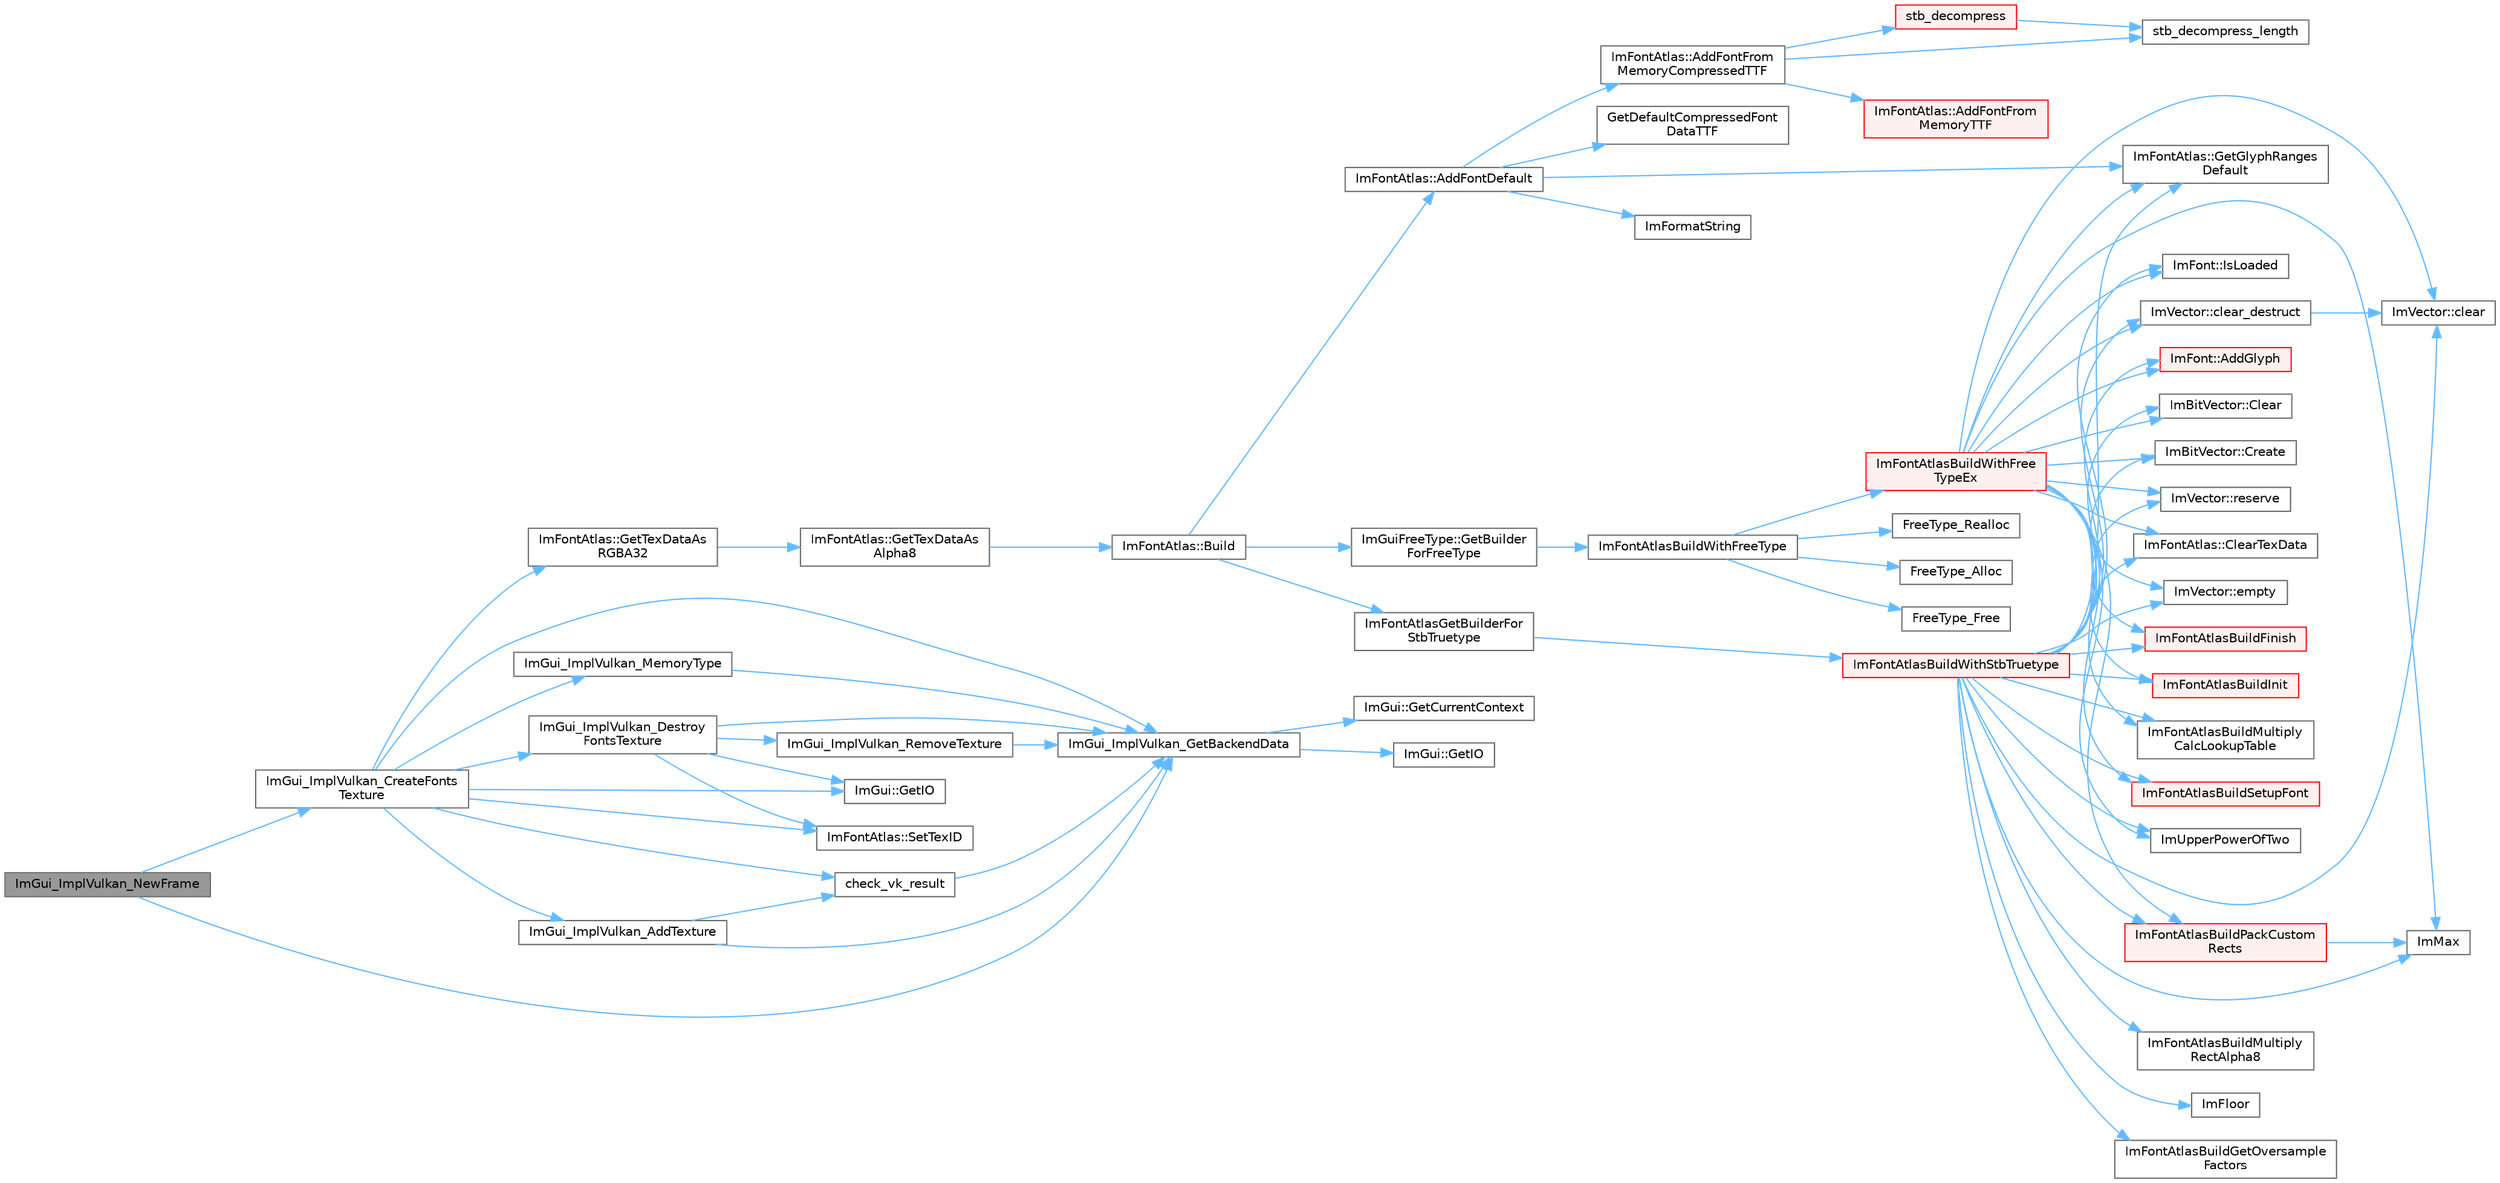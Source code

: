 digraph "ImGui_ImplVulkan_NewFrame"
{
 // LATEX_PDF_SIZE
  bgcolor="transparent";
  edge [fontname=Helvetica,fontsize=10,labelfontname=Helvetica,labelfontsize=10];
  node [fontname=Helvetica,fontsize=10,shape=box,height=0.2,width=0.4];
  rankdir="LR";
  Node1 [id="Node000001",label="ImGui_ImplVulkan_NewFrame",height=0.2,width=0.4,color="gray40", fillcolor="grey60", style="filled", fontcolor="black",tooltip=" "];
  Node1 -> Node2 [id="edge1_Node000001_Node000002",color="steelblue1",style="solid",tooltip=" "];
  Node2 [id="Node000002",label="ImGui_ImplVulkan_CreateFonts\lTexture",height=0.2,width=0.4,color="grey40", fillcolor="white", style="filled",URL="$imgui__impl__vulkan_8cpp.html#a1c82e91ac58260f067208117773c5426",tooltip=" "];
  Node2 -> Node3 [id="edge2_Node000002_Node000003",color="steelblue1",style="solid",tooltip=" "];
  Node3 [id="Node000003",label="check_vk_result",height=0.2,width=0.4,color="grey40", fillcolor="white", style="filled",URL="$imgui__impl__vulkan_8cpp.html#a1ea6c63eab2860beea5e3c89c1afbbc1",tooltip=" "];
  Node3 -> Node4 [id="edge3_Node000003_Node000004",color="steelblue1",style="solid",tooltip=" "];
  Node4 [id="Node000004",label="ImGui_ImplVulkan_GetBackendData",height=0.2,width=0.4,color="grey40", fillcolor="white", style="filled",URL="$imgui__impl__vulkan_8cpp.html#a0fb93ffd0b4ff71a58e6c08f654fb26d",tooltip=" "];
  Node4 -> Node5 [id="edge4_Node000004_Node000005",color="steelblue1",style="solid",tooltip=" "];
  Node5 [id="Node000005",label="ImGui::GetCurrentContext",height=0.2,width=0.4,color="grey40", fillcolor="white", style="filled",URL="$namespace_im_gui.html#af557a6de5538099a0f6047eb994bbf42",tooltip=" "];
  Node4 -> Node6 [id="edge5_Node000004_Node000006",color="steelblue1",style="solid",tooltip=" "];
  Node6 [id="Node000006",label="ImGui::GetIO",height=0.2,width=0.4,color="grey40", fillcolor="white", style="filled",URL="$namespace_im_gui.html#a7dea7d0530868f078324f14a308f0c3c",tooltip=" "];
  Node2 -> Node7 [id="edge6_Node000002_Node000007",color="steelblue1",style="solid",tooltip=" "];
  Node7 [id="Node000007",label="ImGui::GetIO",height=0.2,width=0.4,color="grey40", fillcolor="white", style="filled",URL="$namespace_im_gui.html#a3179e560812f878f3961ce803a5d9302",tooltip=" "];
  Node2 -> Node8 [id="edge7_Node000002_Node000008",color="steelblue1",style="solid",tooltip=" "];
  Node8 [id="Node000008",label="ImFontAtlas::GetTexDataAs\lRGBA32",height=0.2,width=0.4,color="grey40", fillcolor="white", style="filled",URL="$struct_im_font_atlas.html#a8abb0c4e67ebb38249d4df71218c4eec",tooltip=" "];
  Node8 -> Node9 [id="edge8_Node000008_Node000009",color="steelblue1",style="solid",tooltip=" "];
  Node9 [id="Node000009",label="ImFontAtlas::GetTexDataAs\lAlpha8",height=0.2,width=0.4,color="grey40", fillcolor="white", style="filled",URL="$struct_im_font_atlas.html#aeff1a1044a1ab68d8f27bb2819cd9f44",tooltip=" "];
  Node9 -> Node10 [id="edge9_Node000009_Node000010",color="steelblue1",style="solid",tooltip=" "];
  Node10 [id="Node000010",label="ImFontAtlas::Build",height=0.2,width=0.4,color="grey40", fillcolor="white", style="filled",URL="$struct_im_font_atlas.html#a81e39e30dffa4dd7e458a53297451e27",tooltip=" "];
  Node10 -> Node11 [id="edge10_Node000010_Node000011",color="steelblue1",style="solid",tooltip=" "];
  Node11 [id="Node000011",label="ImFontAtlas::AddFontDefault",height=0.2,width=0.4,color="grey40", fillcolor="white", style="filled",URL="$struct_im_font_atlas.html#a9d2b4a94579bf603a0d2662cd8348cbd",tooltip=" "];
  Node11 -> Node12 [id="edge11_Node000011_Node000012",color="steelblue1",style="solid",tooltip=" "];
  Node12 [id="Node000012",label="ImFontAtlas::AddFontFrom\lMemoryCompressedTTF",height=0.2,width=0.4,color="grey40", fillcolor="white", style="filled",URL="$struct_im_font_atlas.html#a478ffa07777bf990ade02889e15a21ab",tooltip=" "];
  Node12 -> Node13 [id="edge12_Node000012_Node000013",color="steelblue1",style="solid",tooltip=" "];
  Node13 [id="Node000013",label="ImFontAtlas::AddFontFrom\lMemoryTTF",height=0.2,width=0.4,color="red", fillcolor="#FFF0F0", style="filled",URL="$struct_im_font_atlas.html#a95eec9b791e9c509180030f8176406ff",tooltip=" "];
  Node12 -> Node18 [id="edge13_Node000012_Node000018",color="steelblue1",style="solid",tooltip=" "];
  Node18 [id="Node000018",label="stb_decompress",height=0.2,width=0.4,color="red", fillcolor="#FFF0F0", style="filled",URL="$imgui__draw_8cpp.html#a23f899d930c93d351569ee83cf920570",tooltip=" "];
  Node18 -> Node20 [id="edge14_Node000018_Node000020",color="steelblue1",style="solid",tooltip=" "];
  Node20 [id="Node000020",label="stb_decompress_length",height=0.2,width=0.4,color="grey40", fillcolor="white", style="filled",URL="$imgui__draw_8cpp.html#a5a5301def23b33e2156ac79a8b65c69b",tooltip=" "];
  Node12 -> Node20 [id="edge15_Node000012_Node000020",color="steelblue1",style="solid",tooltip=" "];
  Node11 -> Node24 [id="edge16_Node000011_Node000024",color="steelblue1",style="solid",tooltip=" "];
  Node24 [id="Node000024",label="GetDefaultCompressedFont\lDataTTF",height=0.2,width=0.4,color="grey40", fillcolor="white", style="filled",URL="$imgui__draw_8cpp.html#abc3b462ef2c5ef511d4f7231e3d9b853",tooltip=" "];
  Node11 -> Node25 [id="edge17_Node000011_Node000025",color="steelblue1",style="solid",tooltip=" "];
  Node25 [id="Node000025",label="ImFontAtlas::GetGlyphRanges\lDefault",height=0.2,width=0.4,color="grey40", fillcolor="white", style="filled",URL="$struct_im_font_atlas.html#adec0df140eb1dc01c2a22a5253d62820",tooltip=" "];
  Node11 -> Node26 [id="edge18_Node000011_Node000026",color="steelblue1",style="solid",tooltip=" "];
  Node26 [id="Node000026",label="ImFormatString",height=0.2,width=0.4,color="grey40", fillcolor="white", style="filled",URL="$imgui_8cpp.html#a75ccaf7d676b1f567ba888ae42ac3809",tooltip=" "];
  Node10 -> Node27 [id="edge19_Node000010_Node000027",color="steelblue1",style="solid",tooltip=" "];
  Node27 [id="Node000027",label="ImGuiFreeType::GetBuilder\lForFreeType",height=0.2,width=0.4,color="grey40", fillcolor="white", style="filled",URL="$namespace_im_gui_free_type.html#ad0ba08f92f212ec5da9dd7a2872e0ae3",tooltip=" "];
  Node27 -> Node28 [id="edge20_Node000027_Node000028",color="steelblue1",style="solid",tooltip=" "];
  Node28 [id="Node000028",label="ImFontAtlasBuildWithFreeType",height=0.2,width=0.4,color="grey40", fillcolor="white", style="filled",URL="$imgui__freetype_8cpp.html#a59c51a543162f6d8a70c66e526f2f5fe",tooltip=" "];
  Node28 -> Node29 [id="edge21_Node000028_Node000029",color="steelblue1",style="solid",tooltip=" "];
  Node29 [id="Node000029",label="FreeType_Alloc",height=0.2,width=0.4,color="grey40", fillcolor="white", style="filled",URL="$imgui__freetype_8cpp.html#a6a98733a4a93bb0b2a6cc6c1d1c0637c",tooltip=" "];
  Node28 -> Node30 [id="edge22_Node000028_Node000030",color="steelblue1",style="solid",tooltip=" "];
  Node30 [id="Node000030",label="FreeType_Free",height=0.2,width=0.4,color="grey40", fillcolor="white", style="filled",URL="$imgui__freetype_8cpp.html#abc3aa644b842c8087c6a785b59fcf5e6",tooltip=" "];
  Node28 -> Node31 [id="edge23_Node000028_Node000031",color="steelblue1",style="solid",tooltip=" "];
  Node31 [id="Node000031",label="FreeType_Realloc",height=0.2,width=0.4,color="grey40", fillcolor="white", style="filled",URL="$imgui__freetype_8cpp.html#afb83eb710c8c6c48c842184d2b43bd72",tooltip=" "];
  Node28 -> Node32 [id="edge24_Node000028_Node000032",color="steelblue1",style="solid",tooltip=" "];
  Node32 [id="Node000032",label="ImFontAtlasBuildWithFree\lTypeEx",height=0.2,width=0.4,color="red", fillcolor="#FFF0F0", style="filled",URL="$imgui__freetype_8cpp.html#af965b039f4cb8ad8bcdc5a1981ac5d81",tooltip=" "];
  Node32 -> Node33 [id="edge25_Node000032_Node000033",color="steelblue1",style="solid",tooltip=" "];
  Node33 [id="Node000033",label="ImFont::AddGlyph",height=0.2,width=0.4,color="red", fillcolor="#FFF0F0", style="filled",URL="$struct_im_font.html#a1badad96fa8d41b4754fc7bdb826e6b2",tooltip=" "];
  Node32 -> Node37 [id="edge26_Node000032_Node000037",color="steelblue1",style="solid",tooltip=" "];
  Node37 [id="Node000037",label="ImBitVector::Clear",height=0.2,width=0.4,color="grey40", fillcolor="white", style="filled",URL="$struct_im_bit_vector.html#a6486ac9a357400a42af07909f937a659",tooltip=" "];
  Node32 -> Node38 [id="edge27_Node000032_Node000038",color="steelblue1",style="solid",tooltip=" "];
  Node38 [id="Node000038",label="ImVector::clear",height=0.2,width=0.4,color="grey40", fillcolor="white", style="filled",URL="$struct_im_vector.html#ae2d401b4ec5f1113cdb8edb5a61a38f7",tooltip=" "];
  Node32 -> Node39 [id="edge28_Node000032_Node000039",color="steelblue1",style="solid",tooltip=" "];
  Node39 [id="Node000039",label="ImVector::clear_destruct",height=0.2,width=0.4,color="grey40", fillcolor="white", style="filled",URL="$struct_im_vector.html#ac1ed34eac753156e87e8a92f78dbbe3f",tooltip=" "];
  Node39 -> Node38 [id="edge29_Node000039_Node000038",color="steelblue1",style="solid",tooltip=" "];
  Node32 -> Node15 [id="edge30_Node000032_Node000015",color="steelblue1",style="solid",tooltip=" "];
  Node15 [id="Node000015",label="ImFontAtlas::ClearTexData",height=0.2,width=0.4,color="grey40", fillcolor="white", style="filled",URL="$struct_im_font_atlas.html#a3ede4bd513bec044c77ac392ad9c6e86",tooltip=" "];
  Node32 -> Node40 [id="edge31_Node000032_Node000040",color="steelblue1",style="solid",tooltip=" "];
  Node40 [id="Node000040",label="ImBitVector::Create",height=0.2,width=0.4,color="grey40", fillcolor="white", style="filled",URL="$struct_im_bit_vector.html#a2e25a0809000ad27bfc3fb89f3d04829",tooltip=" "];
  Node32 -> Node41 [id="edge32_Node000032_Node000041",color="steelblue1",style="solid",tooltip=" "];
  Node41 [id="Node000041",label="ImVector::empty",height=0.2,width=0.4,color="grey40", fillcolor="white", style="filled",URL="$struct_im_vector.html#aa53e48a5272f4bad1099368769514ff1",tooltip=" "];
  Node32 -> Node25 [id="edge33_Node000032_Node000025",color="steelblue1",style="solid",tooltip=" "];
  Node32 -> Node43 [id="edge34_Node000032_Node000043",color="steelblue1",style="solid",tooltip=" "];
  Node43 [id="Node000043",label="ImFontAtlasBuildFinish",height=0.2,width=0.4,color="red", fillcolor="#FFF0F0", style="filled",URL="$imgui__draw_8cpp.html#adbf0ee92b3ac86e30b9e81f552d15d37",tooltip=" "];
  Node32 -> Node57 [id="edge35_Node000032_Node000057",color="steelblue1",style="solid",tooltip=" "];
  Node57 [id="Node000057",label="ImFontAtlasBuildInit",height=0.2,width=0.4,color="red", fillcolor="#FFF0F0", style="filled",URL="$imgui__draw_8cpp.html#ac050ff181df43cec0b63d834b6039c3f",tooltip=" "];
  Node32 -> Node59 [id="edge36_Node000032_Node000059",color="steelblue1",style="solid",tooltip=" "];
  Node59 [id="Node000059",label="ImFontAtlasBuildMultiply\lCalcLookupTable",height=0.2,width=0.4,color="grey40", fillcolor="white", style="filled",URL="$imgui__draw_8cpp.html#a8d5f3a053aae34ac7b93e39cb9096d06",tooltip=" "];
  Node32 -> Node60 [id="edge37_Node000032_Node000060",color="steelblue1",style="solid",tooltip=" "];
  Node60 [id="Node000060",label="ImFontAtlasBuildPackCustom\lRects",height=0.2,width=0.4,color="red", fillcolor="#FFF0F0", style="filled",URL="$imgui__draw_8cpp.html#add0fcd1708ca3540688d8277fc01bf3f",tooltip=" "];
  Node60 -> Node49 [id="edge38_Node000060_Node000049",color="steelblue1",style="solid",tooltip=" "];
  Node49 [id="Node000049",label="ImMax",height=0.2,width=0.4,color="grey40", fillcolor="white", style="filled",URL="$imgui__internal_8h.html#a7667efd95147d0422f140917c71a9226",tooltip=" "];
  Node32 -> Node66 [id="edge39_Node000032_Node000066",color="steelblue1",style="solid",tooltip=" "];
  Node66 [id="Node000066",label="ImFontAtlasBuildSetupFont",height=0.2,width=0.4,color="red", fillcolor="#FFF0F0", style="filled",URL="$imgui__draw_8cpp.html#a4bea0932904c84de73237df3f1f76bdd",tooltip=" "];
  Node32 -> Node49 [id="edge40_Node000032_Node000049",color="steelblue1",style="solid",tooltip=" "];
  Node32 -> Node68 [id="edge41_Node000032_Node000068",color="steelblue1",style="solid",tooltip=" "];
  Node68 [id="Node000068",label="ImUpperPowerOfTwo",height=0.2,width=0.4,color="grey40", fillcolor="white", style="filled",URL="$imgui__internal_8h.html#adae096c61c812293ec61ac541c146674",tooltip=" "];
  Node32 -> Node69 [id="edge42_Node000032_Node000069",color="steelblue1",style="solid",tooltip=" "];
  Node69 [id="Node000069",label="ImFont::IsLoaded",height=0.2,width=0.4,color="grey40", fillcolor="white", style="filled",URL="$struct_im_font.html#a97dafa61cc94e84be396d69b0d42b1ce",tooltip=" "];
  Node32 -> Node63 [id="edge43_Node000032_Node000063",color="steelblue1",style="solid",tooltip=" "];
  Node63 [id="Node000063",label="ImVector::reserve",height=0.2,width=0.4,color="grey40", fillcolor="white", style="filled",URL="$struct_im_vector.html#a0f14f5736c3372157856eebb67123b75",tooltip=" "];
  Node10 -> Node75 [id="edge44_Node000010_Node000075",color="steelblue1",style="solid",tooltip=" "];
  Node75 [id="Node000075",label="ImFontAtlasGetBuilderFor\lStbTruetype",height=0.2,width=0.4,color="grey40", fillcolor="white", style="filled",URL="$imgui__draw_8cpp.html#a4c276d0224ef420d570c9485c4c76a19",tooltip=" "];
  Node75 -> Node76 [id="edge45_Node000075_Node000076",color="steelblue1",style="solid",tooltip=" "];
  Node76 [id="Node000076",label="ImFontAtlasBuildWithStbTruetype",height=0.2,width=0.4,color="red", fillcolor="#FFF0F0", style="filled",URL="$imgui__draw_8cpp.html#a2f785bd6dd330af7a832589fa24f303a",tooltip=" "];
  Node76 -> Node33 [id="edge46_Node000076_Node000033",color="steelblue1",style="solid",tooltip=" "];
  Node76 -> Node37 [id="edge47_Node000076_Node000037",color="steelblue1",style="solid",tooltip=" "];
  Node76 -> Node38 [id="edge48_Node000076_Node000038",color="steelblue1",style="solid",tooltip=" "];
  Node76 -> Node39 [id="edge49_Node000076_Node000039",color="steelblue1",style="solid",tooltip=" "];
  Node76 -> Node15 [id="edge50_Node000076_Node000015",color="steelblue1",style="solid",tooltip=" "];
  Node76 -> Node40 [id="edge51_Node000076_Node000040",color="steelblue1",style="solid",tooltip=" "];
  Node76 -> Node41 [id="edge52_Node000076_Node000041",color="steelblue1",style="solid",tooltip=" "];
  Node76 -> Node25 [id="edge53_Node000076_Node000025",color="steelblue1",style="solid",tooltip=" "];
  Node76 -> Node77 [id="edge54_Node000076_Node000077",color="steelblue1",style="solid",tooltip=" "];
  Node77 [id="Node000077",label="ImFloor",height=0.2,width=0.4,color="grey40", fillcolor="white", style="filled",URL="$imgui__internal_8h.html#a51a84b6be21807818b857a8565d97912",tooltip=" "];
  Node76 -> Node43 [id="edge55_Node000076_Node000043",color="steelblue1",style="solid",tooltip=" "];
  Node76 -> Node78 [id="edge56_Node000076_Node000078",color="steelblue1",style="solid",tooltip=" "];
  Node78 [id="Node000078",label="ImFontAtlasBuildGetOversample\lFactors",height=0.2,width=0.4,color="grey40", fillcolor="white", style="filled",URL="$imgui__draw_8cpp.html#aa1efcf4c3caa22137e6a7d548435af5a",tooltip=" "];
  Node76 -> Node57 [id="edge57_Node000076_Node000057",color="steelblue1",style="solid",tooltip=" "];
  Node76 -> Node59 [id="edge58_Node000076_Node000059",color="steelblue1",style="solid",tooltip=" "];
  Node76 -> Node79 [id="edge59_Node000076_Node000079",color="steelblue1",style="solid",tooltip=" "];
  Node79 [id="Node000079",label="ImFontAtlasBuildMultiply\lRectAlpha8",height=0.2,width=0.4,color="grey40", fillcolor="white", style="filled",URL="$imgui__draw_8cpp.html#a8dc3feae771599949b33712b520e9060",tooltip=" "];
  Node76 -> Node60 [id="edge60_Node000076_Node000060",color="steelblue1",style="solid",tooltip=" "];
  Node76 -> Node66 [id="edge61_Node000076_Node000066",color="steelblue1",style="solid",tooltip=" "];
  Node76 -> Node49 [id="edge62_Node000076_Node000049",color="steelblue1",style="solid",tooltip=" "];
  Node76 -> Node68 [id="edge63_Node000076_Node000068",color="steelblue1",style="solid",tooltip=" "];
  Node76 -> Node69 [id="edge64_Node000076_Node000069",color="steelblue1",style="solid",tooltip=" "];
  Node76 -> Node63 [id="edge65_Node000076_Node000063",color="steelblue1",style="solid",tooltip=" "];
  Node2 -> Node92 [id="edge66_Node000002_Node000092",color="steelblue1",style="solid",tooltip=" "];
  Node92 [id="Node000092",label="ImGui_ImplVulkan_AddTexture",height=0.2,width=0.4,color="grey40", fillcolor="white", style="filled",URL="$imgui__impl__vulkan_8cpp.html#af0ea34fb01c85f2b547c062de3d338f5",tooltip=" "];
  Node92 -> Node3 [id="edge67_Node000092_Node000003",color="steelblue1",style="solid",tooltip=" "];
  Node92 -> Node4 [id="edge68_Node000092_Node000004",color="steelblue1",style="solid",tooltip=" "];
  Node2 -> Node93 [id="edge69_Node000002_Node000093",color="steelblue1",style="solid",tooltip=" "];
  Node93 [id="Node000093",label="ImGui_ImplVulkan_Destroy\lFontsTexture",height=0.2,width=0.4,color="grey40", fillcolor="white", style="filled",URL="$imgui__impl__vulkan_8cpp.html#a02d628dd92228291573067cbf882aa1b",tooltip=" "];
  Node93 -> Node7 [id="edge70_Node000093_Node000007",color="steelblue1",style="solid",tooltip=" "];
  Node93 -> Node4 [id="edge71_Node000093_Node000004",color="steelblue1",style="solid",tooltip=" "];
  Node93 -> Node94 [id="edge72_Node000093_Node000094",color="steelblue1",style="solid",tooltip=" "];
  Node94 [id="Node000094",label="ImGui_ImplVulkan_RemoveTexture",height=0.2,width=0.4,color="grey40", fillcolor="white", style="filled",URL="$imgui__impl__vulkan_8cpp.html#a97915175facfdbf3fba699a17f2098c8",tooltip=" "];
  Node94 -> Node4 [id="edge73_Node000094_Node000004",color="steelblue1",style="solid",tooltip=" "];
  Node93 -> Node95 [id="edge74_Node000093_Node000095",color="steelblue1",style="solid",tooltip=" "];
  Node95 [id="Node000095",label="ImFontAtlas::SetTexID",height=0.2,width=0.4,color="grey40", fillcolor="white", style="filled",URL="$struct_im_font_atlas.html#a96ffd1956c11dac4f79b43c095828445",tooltip=" "];
  Node2 -> Node4 [id="edge75_Node000002_Node000004",color="steelblue1",style="solid",tooltip=" "];
  Node2 -> Node96 [id="edge76_Node000002_Node000096",color="steelblue1",style="solid",tooltip=" "];
  Node96 [id="Node000096",label="ImGui_ImplVulkan_MemoryType",height=0.2,width=0.4,color="grey40", fillcolor="white", style="filled",URL="$imgui__impl__vulkan_8cpp.html#a9c54db778f2529f1da4faf07803de539",tooltip=" "];
  Node96 -> Node4 [id="edge77_Node000096_Node000004",color="steelblue1",style="solid",tooltip=" "];
  Node2 -> Node95 [id="edge78_Node000002_Node000095",color="steelblue1",style="solid",tooltip=" "];
  Node1 -> Node4 [id="edge79_Node000001_Node000004",color="steelblue1",style="solid",tooltip=" "];
}
